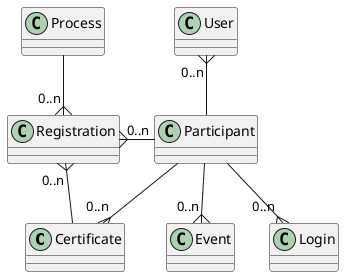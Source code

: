 @startuml

class Certificate
class Event
class Login
class Participant
class Process
class Registration
class User

Registration "0..n" }-up- Process
Registration "0..n" }-right- Participant
Registration "0..n" }-- Certificate
User "0..n" }-- Participant
Participant --{ "0..n" Certificate
Participant --{ "0..n" Event
Participant --{ "0..n" Login

@enduml
